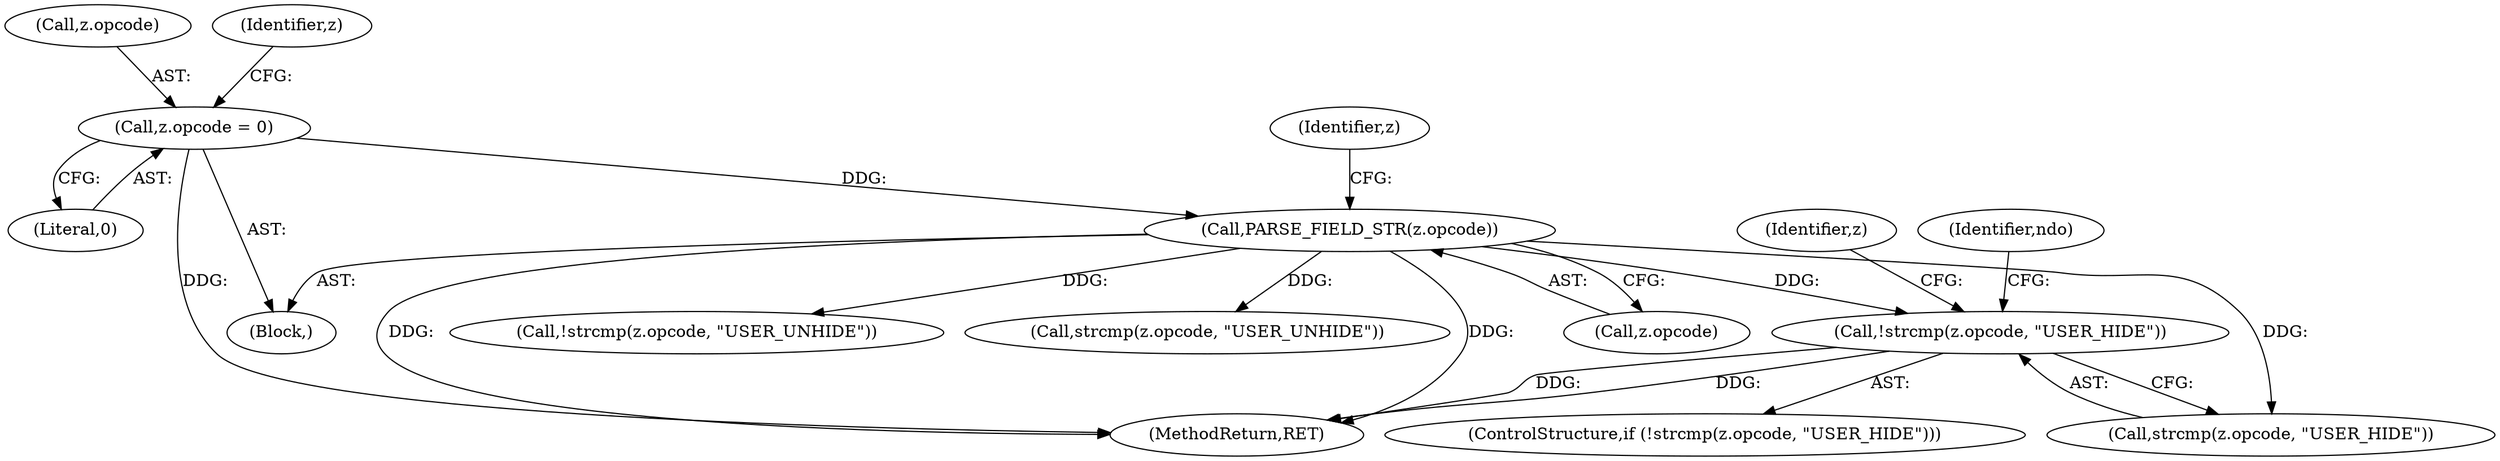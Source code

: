 digraph "0_tcpdump_d17507ffa3e9742199b02a66aa940e79ababfa30_0@API" {
"1000344" [label="(Call,!strcmp(z.opcode, \"USER_HIDE\"))"];
"1000235" [label="(Call,PARSE_FIELD_STR(z.opcode))"];
"1000139" [label="(Call,z.opcode = 0)"];
"1000359" [label="(Identifier,z)"];
"1000140" [label="(Call,z.opcode)"];
"1000236" [label="(Call,z.opcode)"];
"1000146" [label="(Identifier,z)"];
"1000143" [label="(Literal,0)"];
"1000345" [label="(Call,strcmp(z.opcode, \"USER_HIDE\"))"];
"1000352" [label="(Identifier,ndo)"];
"1000356" [label="(Call,!strcmp(z.opcode, \"USER_UNHIDE\"))"];
"1000343" [label="(ControlStructure,if (!strcmp(z.opcode, \"USER_HIDE\")))"];
"1000344" [label="(Call,!strcmp(z.opcode, \"USER_HIDE\"))"];
"1000139" [label="(Call,z.opcode = 0)"];
"1000357" [label="(Call,strcmp(z.opcode, \"USER_UNHIDE\"))"];
"1000235" [label="(Call,PARSE_FIELD_STR(z.opcode))"];
"1000107" [label="(Block,)"];
"1000759" [label="(MethodReturn,RET)"];
"1000241" [label="(Identifier,z)"];
"1000344" -> "1000343"  [label="AST: "];
"1000344" -> "1000345"  [label="CFG: "];
"1000345" -> "1000344"  [label="AST: "];
"1000352" -> "1000344"  [label="CFG: "];
"1000359" -> "1000344"  [label="CFG: "];
"1000344" -> "1000759"  [label="DDG: "];
"1000344" -> "1000759"  [label="DDG: "];
"1000235" -> "1000344"  [label="DDG: "];
"1000235" -> "1000107"  [label="AST: "];
"1000235" -> "1000236"  [label="CFG: "];
"1000236" -> "1000235"  [label="AST: "];
"1000241" -> "1000235"  [label="CFG: "];
"1000235" -> "1000759"  [label="DDG: "];
"1000235" -> "1000759"  [label="DDG: "];
"1000139" -> "1000235"  [label="DDG: "];
"1000235" -> "1000345"  [label="DDG: "];
"1000235" -> "1000356"  [label="DDG: "];
"1000235" -> "1000357"  [label="DDG: "];
"1000139" -> "1000107"  [label="AST: "];
"1000139" -> "1000143"  [label="CFG: "];
"1000140" -> "1000139"  [label="AST: "];
"1000143" -> "1000139"  [label="AST: "];
"1000146" -> "1000139"  [label="CFG: "];
"1000139" -> "1000759"  [label="DDG: "];
}
